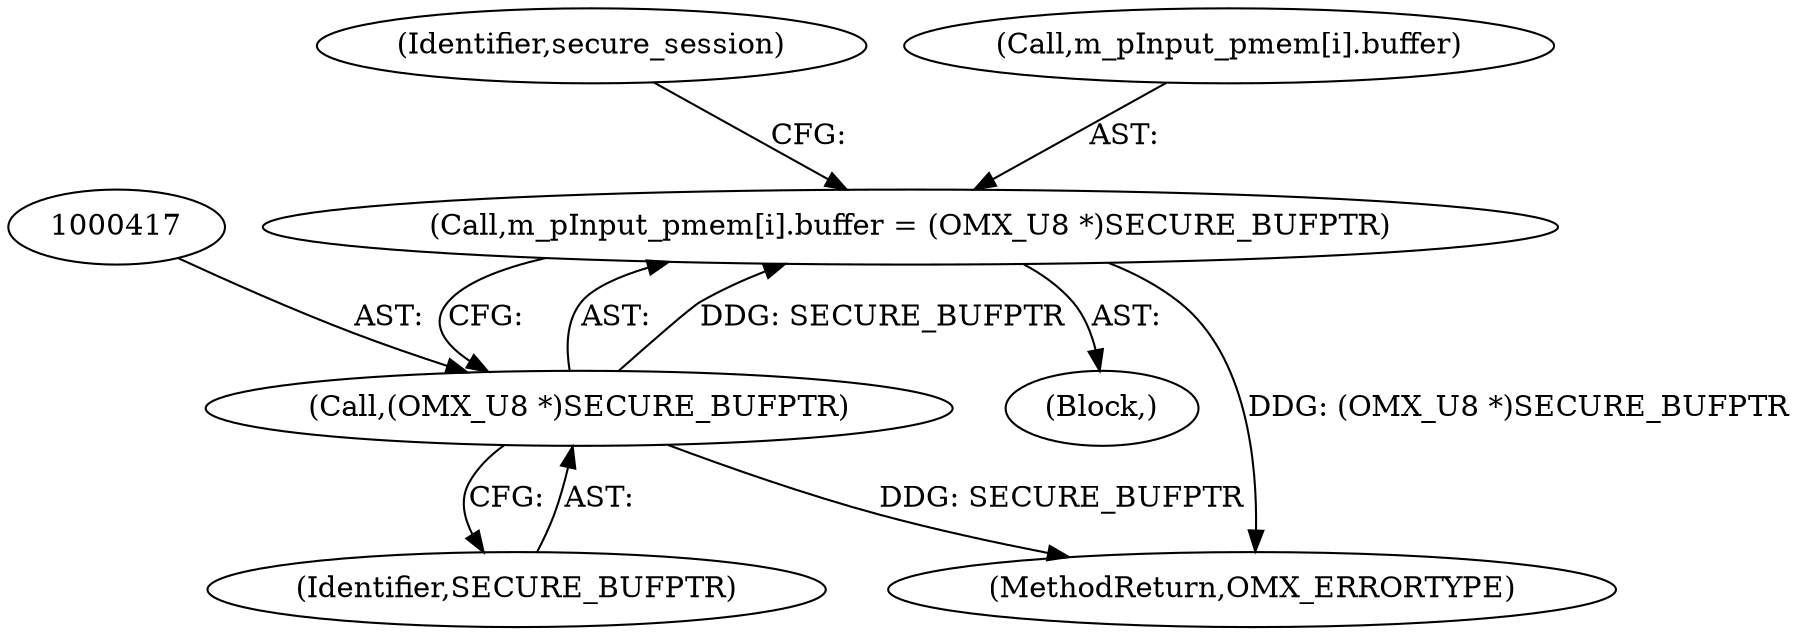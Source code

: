 digraph "0_Android_7558d03e6498e970b761aa44fff6b2c659202d95@array" {
"1000410" [label="(Call,m_pInput_pmem[i].buffer = (OMX_U8 *)SECURE_BUFPTR)"];
"1000416" [label="(Call,(OMX_U8 *)SECURE_BUFPTR)"];
"1000416" [label="(Call,(OMX_U8 *)SECURE_BUFPTR)"];
"1000292" [label="(Block,)"];
"1000410" [label="(Call,m_pInput_pmem[i].buffer = (OMX_U8 *)SECURE_BUFPTR)"];
"1000421" [label="(Identifier,secure_session)"];
"1000418" [label="(Identifier,SECURE_BUFPTR)"];
"1000411" [label="(Call,m_pInput_pmem[i].buffer)"];
"1000548" [label="(MethodReturn,OMX_ERRORTYPE)"];
"1000410" -> "1000292"  [label="AST: "];
"1000410" -> "1000416"  [label="CFG: "];
"1000411" -> "1000410"  [label="AST: "];
"1000416" -> "1000410"  [label="AST: "];
"1000421" -> "1000410"  [label="CFG: "];
"1000410" -> "1000548"  [label="DDG: (OMX_U8 *)SECURE_BUFPTR"];
"1000416" -> "1000410"  [label="DDG: SECURE_BUFPTR"];
"1000416" -> "1000418"  [label="CFG: "];
"1000417" -> "1000416"  [label="AST: "];
"1000418" -> "1000416"  [label="AST: "];
"1000416" -> "1000548"  [label="DDG: SECURE_BUFPTR"];
}
